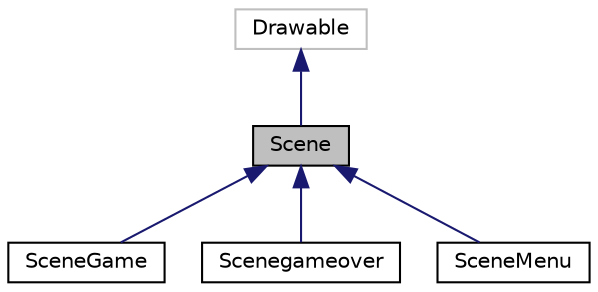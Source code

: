 digraph "Scene"
{
  edge [fontname="Helvetica",fontsize="10",labelfontname="Helvetica",labelfontsize="10"];
  node [fontname="Helvetica",fontsize="10",shape=record];
  Node0 [label="Scene",height=0.2,width=0.4,color="black", fillcolor="grey75", style="filled", fontcolor="black"];
  Node1 -> Node0 [dir="back",color="midnightblue",fontsize="10",style="solid",fontname="Helvetica"];
  Node1 [label="Drawable",height=0.2,width=0.4,color="grey75", fillcolor="white", style="filled"];
  Node0 -> Node2 [dir="back",color="midnightblue",fontsize="10",style="solid",fontname="Helvetica"];
  Node2 [label="SceneGame",height=0.2,width=0.4,color="black", fillcolor="white", style="filled",URL="$class_scene_game.html"];
  Node0 -> Node3 [dir="back",color="midnightblue",fontsize="10",style="solid",fontname="Helvetica"];
  Node3 [label="Scenegameover",height=0.2,width=0.4,color="black", fillcolor="white", style="filled",URL="$class_scenegameover.html"];
  Node0 -> Node4 [dir="back",color="midnightblue",fontsize="10",style="solid",fontname="Helvetica"];
  Node4 [label="SceneMenu",height=0.2,width=0.4,color="black", fillcolor="white", style="filled",URL="$class_scene_menu.html"];
}
